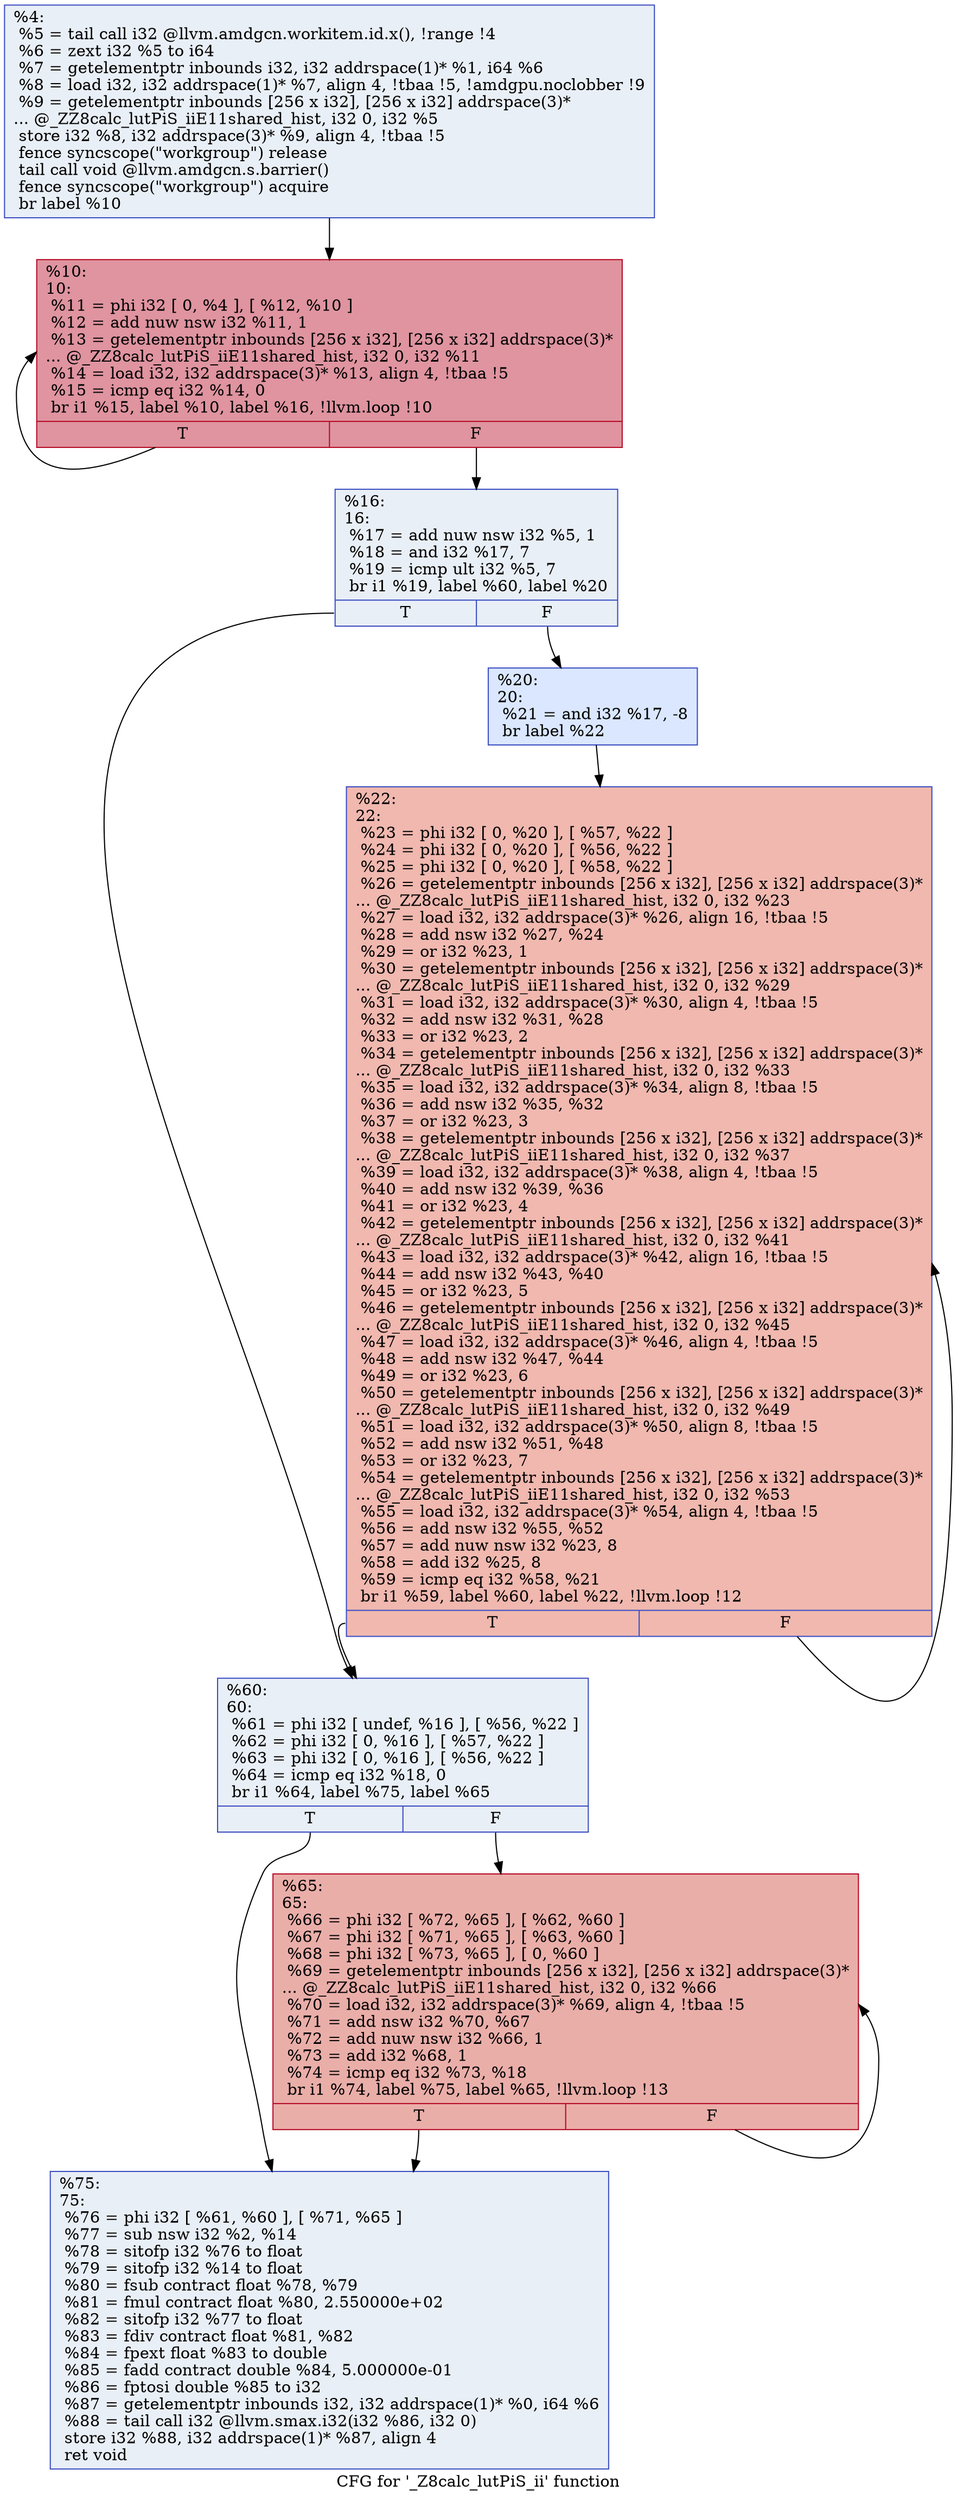 digraph "CFG for '_Z8calc_lutPiS_ii' function" {
	label="CFG for '_Z8calc_lutPiS_ii' function";

	Node0x6183b20 [shape=record,color="#3d50c3ff", style=filled, fillcolor="#cedaeb70",label="{%4:\l  %5 = tail call i32 @llvm.amdgcn.workitem.id.x(), !range !4\l  %6 = zext i32 %5 to i64\l  %7 = getelementptr inbounds i32, i32 addrspace(1)* %1, i64 %6\l  %8 = load i32, i32 addrspace(1)* %7, align 4, !tbaa !5, !amdgpu.noclobber !9\l  %9 = getelementptr inbounds [256 x i32], [256 x i32] addrspace(3)*\l... @_ZZ8calc_lutPiS_iiE11shared_hist, i32 0, i32 %5\l  store i32 %8, i32 addrspace(3)* %9, align 4, !tbaa !5\l  fence syncscope(\"workgroup\") release\l  tail call void @llvm.amdgcn.s.barrier()\l  fence syncscope(\"workgroup\") acquire\l  br label %10\l}"];
	Node0x6183b20 -> Node0x6185e10;
	Node0x6185e10 [shape=record,color="#b70d28ff", style=filled, fillcolor="#b70d2870",label="{%10:\l10:                                               \l  %11 = phi i32 [ 0, %4 ], [ %12, %10 ]\l  %12 = add nuw nsw i32 %11, 1\l  %13 = getelementptr inbounds [256 x i32], [256 x i32] addrspace(3)*\l... @_ZZ8calc_lutPiS_iiE11shared_hist, i32 0, i32 %11\l  %14 = load i32, i32 addrspace(3)* %13, align 4, !tbaa !5\l  %15 = icmp eq i32 %14, 0\l  br i1 %15, label %10, label %16, !llvm.loop !10\l|{<s0>T|<s1>F}}"];
	Node0x6185e10:s0 -> Node0x6185e10;
	Node0x6185e10:s1 -> Node0x61860d0;
	Node0x61860d0 [shape=record,color="#3d50c3ff", style=filled, fillcolor="#cedaeb70",label="{%16:\l16:                                               \l  %17 = add nuw nsw i32 %5, 1\l  %18 = and i32 %17, 7\l  %19 = icmp ult i32 %5, 7\l  br i1 %19, label %60, label %20\l|{<s0>T|<s1>F}}"];
	Node0x61860d0:s0 -> Node0x6186700;
	Node0x61860d0:s1 -> Node0x6186750;
	Node0x6186750 [shape=record,color="#3d50c3ff", style=filled, fillcolor="#abc8fd70",label="{%20:\l20:                                               \l  %21 = and i32 %17, -8\l  br label %22\l}"];
	Node0x6186750 -> Node0x6186920;
	Node0x6186920 [shape=record,color="#3d50c3ff", style=filled, fillcolor="#dc5d4a70",label="{%22:\l22:                                               \l  %23 = phi i32 [ 0, %20 ], [ %57, %22 ]\l  %24 = phi i32 [ 0, %20 ], [ %56, %22 ]\l  %25 = phi i32 [ 0, %20 ], [ %58, %22 ]\l  %26 = getelementptr inbounds [256 x i32], [256 x i32] addrspace(3)*\l... @_ZZ8calc_lutPiS_iiE11shared_hist, i32 0, i32 %23\l  %27 = load i32, i32 addrspace(3)* %26, align 16, !tbaa !5\l  %28 = add nsw i32 %27, %24\l  %29 = or i32 %23, 1\l  %30 = getelementptr inbounds [256 x i32], [256 x i32] addrspace(3)*\l... @_ZZ8calc_lutPiS_iiE11shared_hist, i32 0, i32 %29\l  %31 = load i32, i32 addrspace(3)* %30, align 4, !tbaa !5\l  %32 = add nsw i32 %31, %28\l  %33 = or i32 %23, 2\l  %34 = getelementptr inbounds [256 x i32], [256 x i32] addrspace(3)*\l... @_ZZ8calc_lutPiS_iiE11shared_hist, i32 0, i32 %33\l  %35 = load i32, i32 addrspace(3)* %34, align 8, !tbaa !5\l  %36 = add nsw i32 %35, %32\l  %37 = or i32 %23, 3\l  %38 = getelementptr inbounds [256 x i32], [256 x i32] addrspace(3)*\l... @_ZZ8calc_lutPiS_iiE11shared_hist, i32 0, i32 %37\l  %39 = load i32, i32 addrspace(3)* %38, align 4, !tbaa !5\l  %40 = add nsw i32 %39, %36\l  %41 = or i32 %23, 4\l  %42 = getelementptr inbounds [256 x i32], [256 x i32] addrspace(3)*\l... @_ZZ8calc_lutPiS_iiE11shared_hist, i32 0, i32 %41\l  %43 = load i32, i32 addrspace(3)* %42, align 16, !tbaa !5\l  %44 = add nsw i32 %43, %40\l  %45 = or i32 %23, 5\l  %46 = getelementptr inbounds [256 x i32], [256 x i32] addrspace(3)*\l... @_ZZ8calc_lutPiS_iiE11shared_hist, i32 0, i32 %45\l  %47 = load i32, i32 addrspace(3)* %46, align 4, !tbaa !5\l  %48 = add nsw i32 %47, %44\l  %49 = or i32 %23, 6\l  %50 = getelementptr inbounds [256 x i32], [256 x i32] addrspace(3)*\l... @_ZZ8calc_lutPiS_iiE11shared_hist, i32 0, i32 %49\l  %51 = load i32, i32 addrspace(3)* %50, align 8, !tbaa !5\l  %52 = add nsw i32 %51, %48\l  %53 = or i32 %23, 7\l  %54 = getelementptr inbounds [256 x i32], [256 x i32] addrspace(3)*\l... @_ZZ8calc_lutPiS_iiE11shared_hist, i32 0, i32 %53\l  %55 = load i32, i32 addrspace(3)* %54, align 4, !tbaa !5\l  %56 = add nsw i32 %55, %52\l  %57 = add nuw nsw i32 %23, 8\l  %58 = add i32 %25, 8\l  %59 = icmp eq i32 %58, %21\l  br i1 %59, label %60, label %22, !llvm.loop !12\l|{<s0>T|<s1>F}}"];
	Node0x6186920:s0 -> Node0x6186700;
	Node0x6186920:s1 -> Node0x6186920;
	Node0x6186700 [shape=record,color="#3d50c3ff", style=filled, fillcolor="#cedaeb70",label="{%60:\l60:                                               \l  %61 = phi i32 [ undef, %16 ], [ %56, %22 ]\l  %62 = phi i32 [ 0, %16 ], [ %57, %22 ]\l  %63 = phi i32 [ 0, %16 ], [ %56, %22 ]\l  %64 = icmp eq i32 %18, 0\l  br i1 %64, label %75, label %65\l|{<s0>T|<s1>F}}"];
	Node0x6186700:s0 -> Node0x6187190;
	Node0x6186700:s1 -> Node0x61871e0;
	Node0x61871e0 [shape=record,color="#b70d28ff", style=filled, fillcolor="#d0473d70",label="{%65:\l65:                                               \l  %66 = phi i32 [ %72, %65 ], [ %62, %60 ]\l  %67 = phi i32 [ %71, %65 ], [ %63, %60 ]\l  %68 = phi i32 [ %73, %65 ], [ 0, %60 ]\l  %69 = getelementptr inbounds [256 x i32], [256 x i32] addrspace(3)*\l... @_ZZ8calc_lutPiS_iiE11shared_hist, i32 0, i32 %66\l  %70 = load i32, i32 addrspace(3)* %69, align 4, !tbaa !5\l  %71 = add nsw i32 %70, %67\l  %72 = add nuw nsw i32 %66, 1\l  %73 = add i32 %68, 1\l  %74 = icmp eq i32 %73, %18\l  br i1 %74, label %75, label %65, !llvm.loop !13\l|{<s0>T|<s1>F}}"];
	Node0x61871e0:s0 -> Node0x6187190;
	Node0x61871e0:s1 -> Node0x61871e0;
	Node0x6187190 [shape=record,color="#3d50c3ff", style=filled, fillcolor="#cedaeb70",label="{%75:\l75:                                               \l  %76 = phi i32 [ %61, %60 ], [ %71, %65 ]\l  %77 = sub nsw i32 %2, %14\l  %78 = sitofp i32 %76 to float\l  %79 = sitofp i32 %14 to float\l  %80 = fsub contract float %78, %79\l  %81 = fmul contract float %80, 2.550000e+02\l  %82 = sitofp i32 %77 to float\l  %83 = fdiv contract float %81, %82\l  %84 = fpext float %83 to double\l  %85 = fadd contract double %84, 5.000000e-01\l  %86 = fptosi double %85 to i32\l  %87 = getelementptr inbounds i32, i32 addrspace(1)* %0, i64 %6\l  %88 = tail call i32 @llvm.smax.i32(i32 %86, i32 0)\l  store i32 %88, i32 addrspace(1)* %87, align 4\l  ret void\l}"];
}
